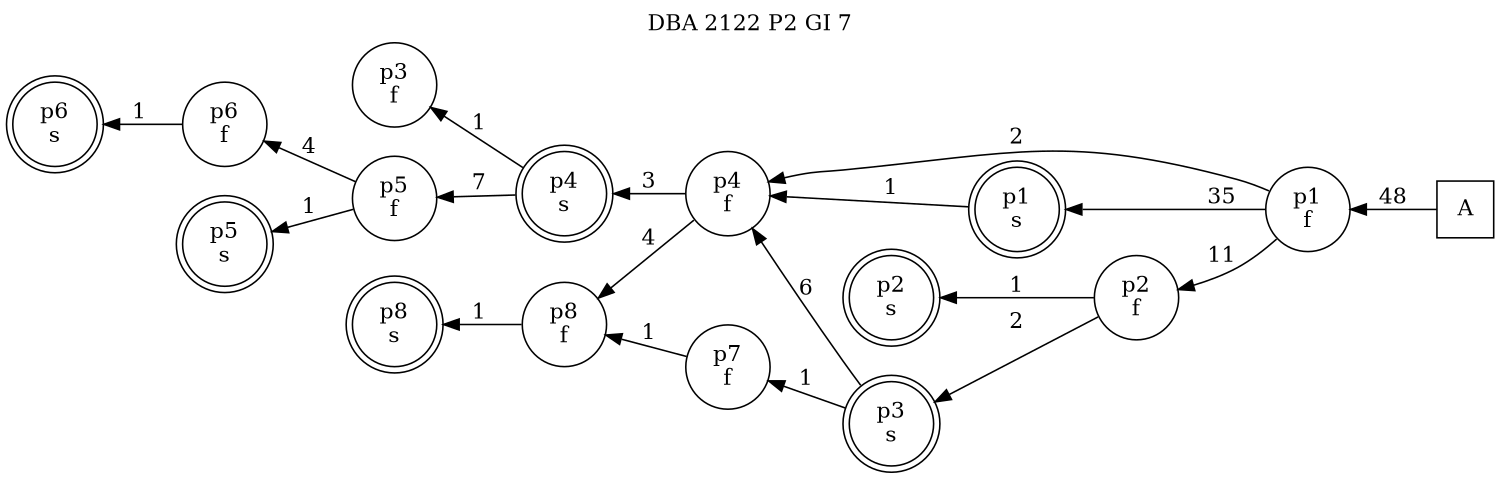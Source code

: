 digraph DBA_2122_P2_GI_7_GOOD {
labelloc="tl"
label= " DBA 2122 P2 GI 7 "
rankdir="RL";
graph [ size=" 10 , 10 !"]

"A" [shape="square" label="A"]
"p1_f" [shape="circle" label="p1
f"]
"p1_s" [shape="doublecircle" label="p1
s"]
"p2_f" [shape="circle" label="p2
f"]
"p2_s" [shape="doublecircle" label="p2
s"]
"p3_s" [shape="doublecircle" label="p3
s"]
"p4_f" [shape="circle" label="p4
f"]
"p4_s" [shape="doublecircle" label="p4
s"]
"p5_f" [shape="circle" label="p5
f"]
"p6_f" [shape="circle" label="p6
f"]
"p6_s" [shape="doublecircle" label="p6
s"]
"p5_s" [shape="doublecircle" label="p5
s"]
"p3_f" [shape="circle" label="p3
f"]
"p7_f" [shape="circle" label="p7
f"]
"p8_f" [shape="circle" label="p8
f"]
"p8_s" [shape="doublecircle" label="p8
s"]
"A" -> "p1_f" [ label=48]
"p1_f" -> "p1_s" [ label=35]
"p1_f" -> "p2_f" [ label=11]
"p1_f" -> "p4_f" [ label=2]
"p1_s" -> "p4_f" [ label=1]
"p2_f" -> "p2_s" [ label=1]
"p2_f" -> "p3_s" [ label=2]
"p3_s" -> "p4_f" [ label=6]
"p3_s" -> "p7_f" [ label=1]
"p4_f" -> "p4_s" [ label=3]
"p4_f" -> "p8_f" [ label=4]
"p4_s" -> "p5_f" [ label=7]
"p4_s" -> "p3_f" [ label=1]
"p5_f" -> "p6_f" [ label=4]
"p5_f" -> "p5_s" [ label=1]
"p6_f" -> "p6_s" [ label=1]
"p7_f" -> "p8_f" [ label=1]
"p8_f" -> "p8_s" [ label=1]
}

